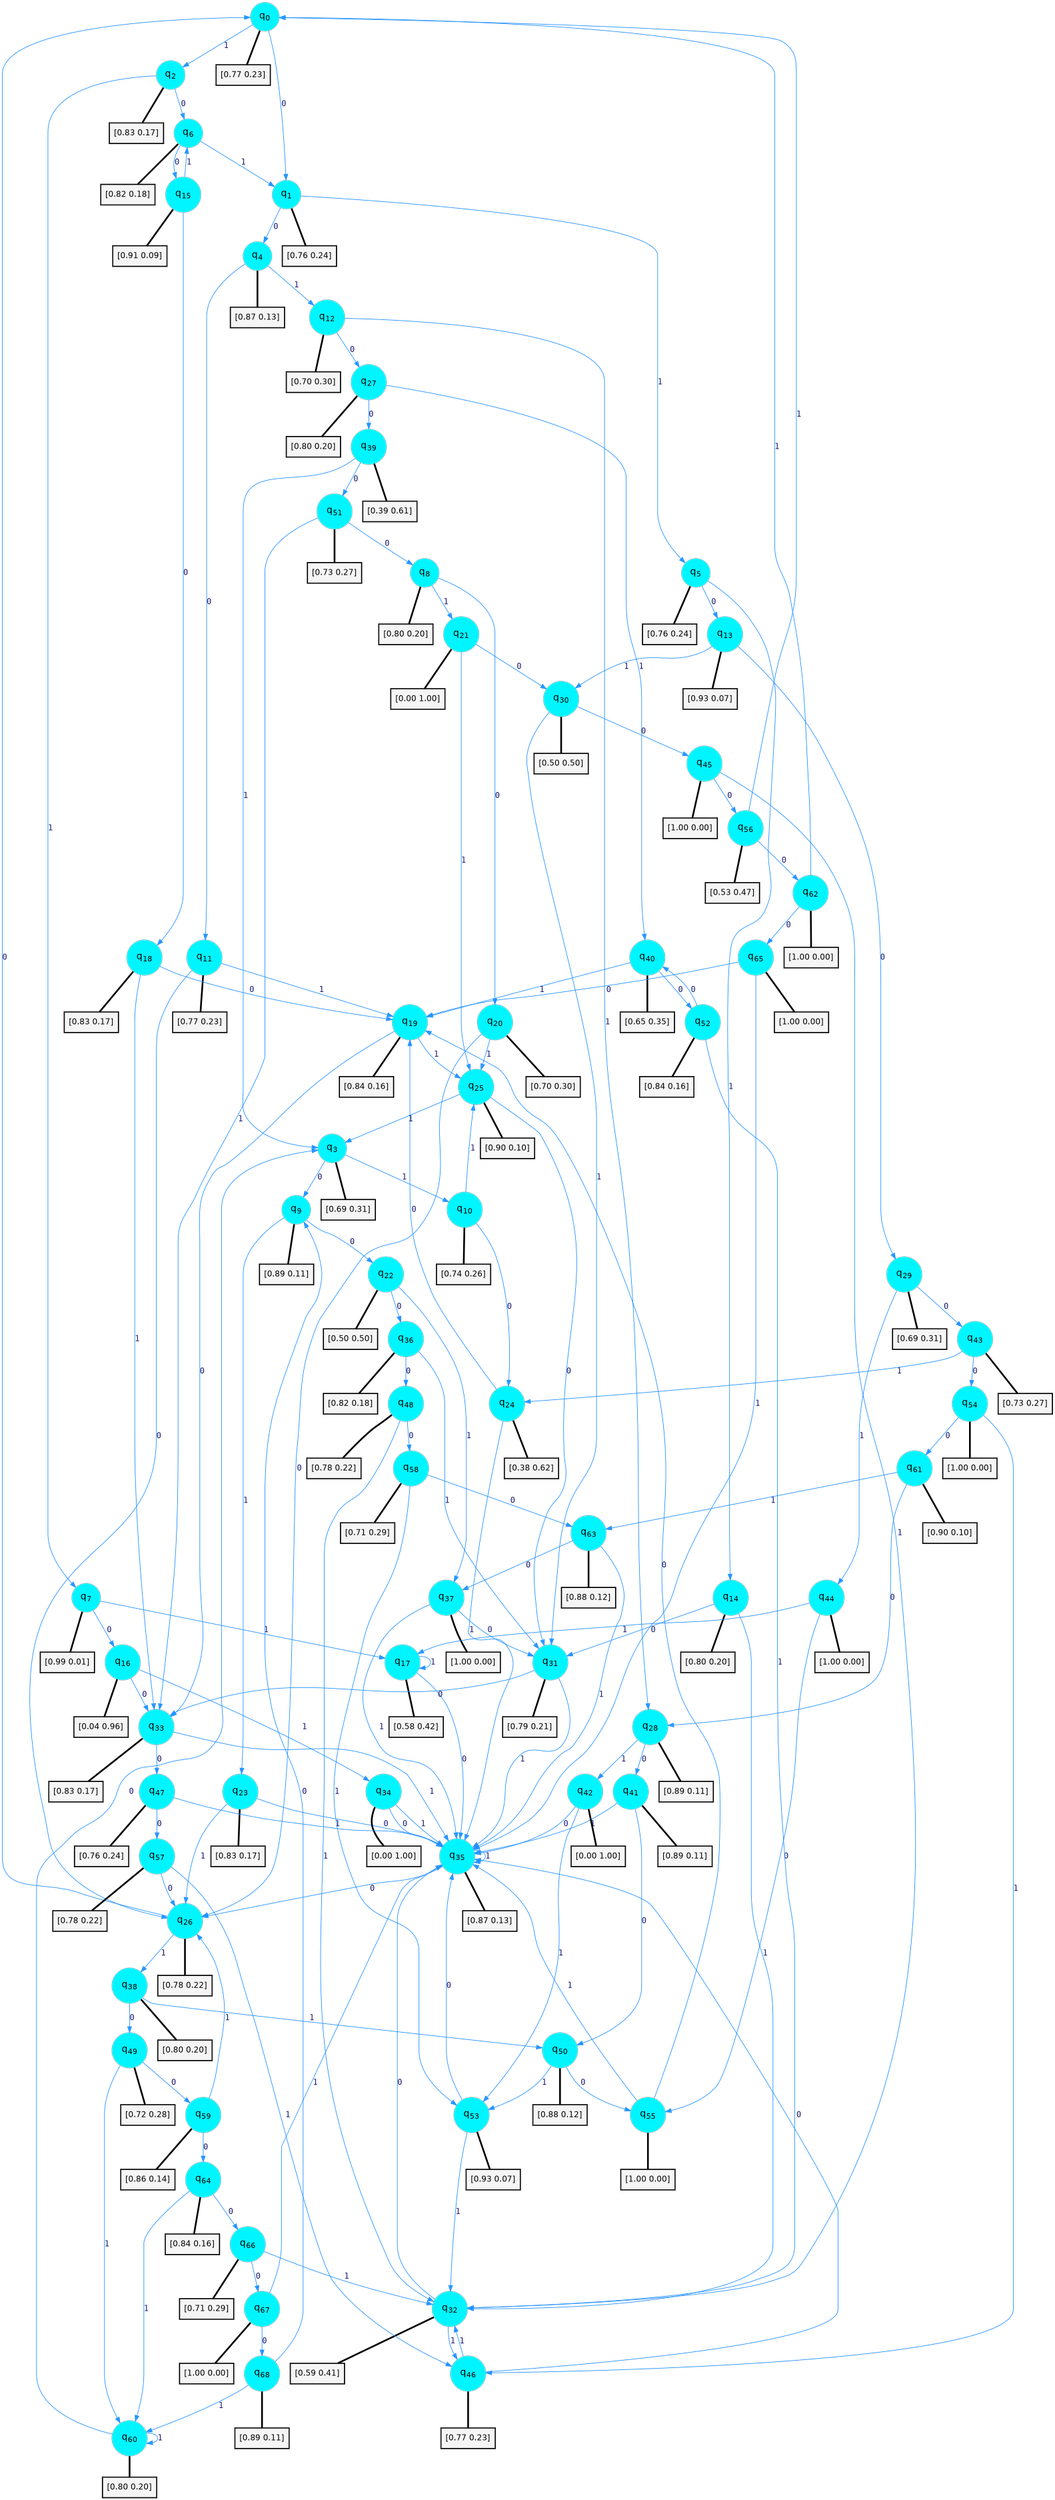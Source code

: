 digraph G {
graph [
bgcolor=transparent, dpi=300, rankdir=TD, size="40,25"];
node [
color=gray, fillcolor=turquoise1, fontcolor=black, fontname=Helvetica, fontsize=16, fontweight=bold, shape=circle, style=filled];
edge [
arrowsize=1, color=dodgerblue1, fontcolor=midnightblue, fontname=courier, fontweight=bold, penwidth=1, style=solid, weight=20];
0[label=<q<SUB>0</SUB>>];
1[label=<q<SUB>1</SUB>>];
2[label=<q<SUB>2</SUB>>];
3[label=<q<SUB>3</SUB>>];
4[label=<q<SUB>4</SUB>>];
5[label=<q<SUB>5</SUB>>];
6[label=<q<SUB>6</SUB>>];
7[label=<q<SUB>7</SUB>>];
8[label=<q<SUB>8</SUB>>];
9[label=<q<SUB>9</SUB>>];
10[label=<q<SUB>10</SUB>>];
11[label=<q<SUB>11</SUB>>];
12[label=<q<SUB>12</SUB>>];
13[label=<q<SUB>13</SUB>>];
14[label=<q<SUB>14</SUB>>];
15[label=<q<SUB>15</SUB>>];
16[label=<q<SUB>16</SUB>>];
17[label=<q<SUB>17</SUB>>];
18[label=<q<SUB>18</SUB>>];
19[label=<q<SUB>19</SUB>>];
20[label=<q<SUB>20</SUB>>];
21[label=<q<SUB>21</SUB>>];
22[label=<q<SUB>22</SUB>>];
23[label=<q<SUB>23</SUB>>];
24[label=<q<SUB>24</SUB>>];
25[label=<q<SUB>25</SUB>>];
26[label=<q<SUB>26</SUB>>];
27[label=<q<SUB>27</SUB>>];
28[label=<q<SUB>28</SUB>>];
29[label=<q<SUB>29</SUB>>];
30[label=<q<SUB>30</SUB>>];
31[label=<q<SUB>31</SUB>>];
32[label=<q<SUB>32</SUB>>];
33[label=<q<SUB>33</SUB>>];
34[label=<q<SUB>34</SUB>>];
35[label=<q<SUB>35</SUB>>];
36[label=<q<SUB>36</SUB>>];
37[label=<q<SUB>37</SUB>>];
38[label=<q<SUB>38</SUB>>];
39[label=<q<SUB>39</SUB>>];
40[label=<q<SUB>40</SUB>>];
41[label=<q<SUB>41</SUB>>];
42[label=<q<SUB>42</SUB>>];
43[label=<q<SUB>43</SUB>>];
44[label=<q<SUB>44</SUB>>];
45[label=<q<SUB>45</SUB>>];
46[label=<q<SUB>46</SUB>>];
47[label=<q<SUB>47</SUB>>];
48[label=<q<SUB>48</SUB>>];
49[label=<q<SUB>49</SUB>>];
50[label=<q<SUB>50</SUB>>];
51[label=<q<SUB>51</SUB>>];
52[label=<q<SUB>52</SUB>>];
53[label=<q<SUB>53</SUB>>];
54[label=<q<SUB>54</SUB>>];
55[label=<q<SUB>55</SUB>>];
56[label=<q<SUB>56</SUB>>];
57[label=<q<SUB>57</SUB>>];
58[label=<q<SUB>58</SUB>>];
59[label=<q<SUB>59</SUB>>];
60[label=<q<SUB>60</SUB>>];
61[label=<q<SUB>61</SUB>>];
62[label=<q<SUB>62</SUB>>];
63[label=<q<SUB>63</SUB>>];
64[label=<q<SUB>64</SUB>>];
65[label=<q<SUB>65</SUB>>];
66[label=<q<SUB>66</SUB>>];
67[label=<q<SUB>67</SUB>>];
68[label=<q<SUB>68</SUB>>];
69[label="[0.77 0.23]", shape=box,fontcolor=black, fontname=Helvetica, fontsize=14, penwidth=2, fillcolor=whitesmoke,color=black];
70[label="[0.76 0.24]", shape=box,fontcolor=black, fontname=Helvetica, fontsize=14, penwidth=2, fillcolor=whitesmoke,color=black];
71[label="[0.83 0.17]", shape=box,fontcolor=black, fontname=Helvetica, fontsize=14, penwidth=2, fillcolor=whitesmoke,color=black];
72[label="[0.69 0.31]", shape=box,fontcolor=black, fontname=Helvetica, fontsize=14, penwidth=2, fillcolor=whitesmoke,color=black];
73[label="[0.87 0.13]", shape=box,fontcolor=black, fontname=Helvetica, fontsize=14, penwidth=2, fillcolor=whitesmoke,color=black];
74[label="[0.76 0.24]", shape=box,fontcolor=black, fontname=Helvetica, fontsize=14, penwidth=2, fillcolor=whitesmoke,color=black];
75[label="[0.82 0.18]", shape=box,fontcolor=black, fontname=Helvetica, fontsize=14, penwidth=2, fillcolor=whitesmoke,color=black];
76[label="[0.99 0.01]", shape=box,fontcolor=black, fontname=Helvetica, fontsize=14, penwidth=2, fillcolor=whitesmoke,color=black];
77[label="[0.80 0.20]", shape=box,fontcolor=black, fontname=Helvetica, fontsize=14, penwidth=2, fillcolor=whitesmoke,color=black];
78[label="[0.89 0.11]", shape=box,fontcolor=black, fontname=Helvetica, fontsize=14, penwidth=2, fillcolor=whitesmoke,color=black];
79[label="[0.74 0.26]", shape=box,fontcolor=black, fontname=Helvetica, fontsize=14, penwidth=2, fillcolor=whitesmoke,color=black];
80[label="[0.77 0.23]", shape=box,fontcolor=black, fontname=Helvetica, fontsize=14, penwidth=2, fillcolor=whitesmoke,color=black];
81[label="[0.70 0.30]", shape=box,fontcolor=black, fontname=Helvetica, fontsize=14, penwidth=2, fillcolor=whitesmoke,color=black];
82[label="[0.93 0.07]", shape=box,fontcolor=black, fontname=Helvetica, fontsize=14, penwidth=2, fillcolor=whitesmoke,color=black];
83[label="[0.80 0.20]", shape=box,fontcolor=black, fontname=Helvetica, fontsize=14, penwidth=2, fillcolor=whitesmoke,color=black];
84[label="[0.91 0.09]", shape=box,fontcolor=black, fontname=Helvetica, fontsize=14, penwidth=2, fillcolor=whitesmoke,color=black];
85[label="[0.04 0.96]", shape=box,fontcolor=black, fontname=Helvetica, fontsize=14, penwidth=2, fillcolor=whitesmoke,color=black];
86[label="[0.58 0.42]", shape=box,fontcolor=black, fontname=Helvetica, fontsize=14, penwidth=2, fillcolor=whitesmoke,color=black];
87[label="[0.83 0.17]", shape=box,fontcolor=black, fontname=Helvetica, fontsize=14, penwidth=2, fillcolor=whitesmoke,color=black];
88[label="[0.84 0.16]", shape=box,fontcolor=black, fontname=Helvetica, fontsize=14, penwidth=2, fillcolor=whitesmoke,color=black];
89[label="[0.70 0.30]", shape=box,fontcolor=black, fontname=Helvetica, fontsize=14, penwidth=2, fillcolor=whitesmoke,color=black];
90[label="[0.00 1.00]", shape=box,fontcolor=black, fontname=Helvetica, fontsize=14, penwidth=2, fillcolor=whitesmoke,color=black];
91[label="[0.50 0.50]", shape=box,fontcolor=black, fontname=Helvetica, fontsize=14, penwidth=2, fillcolor=whitesmoke,color=black];
92[label="[0.83 0.17]", shape=box,fontcolor=black, fontname=Helvetica, fontsize=14, penwidth=2, fillcolor=whitesmoke,color=black];
93[label="[0.38 0.62]", shape=box,fontcolor=black, fontname=Helvetica, fontsize=14, penwidth=2, fillcolor=whitesmoke,color=black];
94[label="[0.90 0.10]", shape=box,fontcolor=black, fontname=Helvetica, fontsize=14, penwidth=2, fillcolor=whitesmoke,color=black];
95[label="[0.78 0.22]", shape=box,fontcolor=black, fontname=Helvetica, fontsize=14, penwidth=2, fillcolor=whitesmoke,color=black];
96[label="[0.80 0.20]", shape=box,fontcolor=black, fontname=Helvetica, fontsize=14, penwidth=2, fillcolor=whitesmoke,color=black];
97[label="[0.89 0.11]", shape=box,fontcolor=black, fontname=Helvetica, fontsize=14, penwidth=2, fillcolor=whitesmoke,color=black];
98[label="[0.69 0.31]", shape=box,fontcolor=black, fontname=Helvetica, fontsize=14, penwidth=2, fillcolor=whitesmoke,color=black];
99[label="[0.50 0.50]", shape=box,fontcolor=black, fontname=Helvetica, fontsize=14, penwidth=2, fillcolor=whitesmoke,color=black];
100[label="[0.79 0.21]", shape=box,fontcolor=black, fontname=Helvetica, fontsize=14, penwidth=2, fillcolor=whitesmoke,color=black];
101[label="[0.59 0.41]", shape=box,fontcolor=black, fontname=Helvetica, fontsize=14, penwidth=2, fillcolor=whitesmoke,color=black];
102[label="[0.83 0.17]", shape=box,fontcolor=black, fontname=Helvetica, fontsize=14, penwidth=2, fillcolor=whitesmoke,color=black];
103[label="[0.00 1.00]", shape=box,fontcolor=black, fontname=Helvetica, fontsize=14, penwidth=2, fillcolor=whitesmoke,color=black];
104[label="[0.87 0.13]", shape=box,fontcolor=black, fontname=Helvetica, fontsize=14, penwidth=2, fillcolor=whitesmoke,color=black];
105[label="[0.82 0.18]", shape=box,fontcolor=black, fontname=Helvetica, fontsize=14, penwidth=2, fillcolor=whitesmoke,color=black];
106[label="[1.00 0.00]", shape=box,fontcolor=black, fontname=Helvetica, fontsize=14, penwidth=2, fillcolor=whitesmoke,color=black];
107[label="[0.80 0.20]", shape=box,fontcolor=black, fontname=Helvetica, fontsize=14, penwidth=2, fillcolor=whitesmoke,color=black];
108[label="[0.39 0.61]", shape=box,fontcolor=black, fontname=Helvetica, fontsize=14, penwidth=2, fillcolor=whitesmoke,color=black];
109[label="[0.65 0.35]", shape=box,fontcolor=black, fontname=Helvetica, fontsize=14, penwidth=2, fillcolor=whitesmoke,color=black];
110[label="[0.89 0.11]", shape=box,fontcolor=black, fontname=Helvetica, fontsize=14, penwidth=2, fillcolor=whitesmoke,color=black];
111[label="[0.00 1.00]", shape=box,fontcolor=black, fontname=Helvetica, fontsize=14, penwidth=2, fillcolor=whitesmoke,color=black];
112[label="[0.73 0.27]", shape=box,fontcolor=black, fontname=Helvetica, fontsize=14, penwidth=2, fillcolor=whitesmoke,color=black];
113[label="[1.00 0.00]", shape=box,fontcolor=black, fontname=Helvetica, fontsize=14, penwidth=2, fillcolor=whitesmoke,color=black];
114[label="[1.00 0.00]", shape=box,fontcolor=black, fontname=Helvetica, fontsize=14, penwidth=2, fillcolor=whitesmoke,color=black];
115[label="[0.77 0.23]", shape=box,fontcolor=black, fontname=Helvetica, fontsize=14, penwidth=2, fillcolor=whitesmoke,color=black];
116[label="[0.76 0.24]", shape=box,fontcolor=black, fontname=Helvetica, fontsize=14, penwidth=2, fillcolor=whitesmoke,color=black];
117[label="[0.78 0.22]", shape=box,fontcolor=black, fontname=Helvetica, fontsize=14, penwidth=2, fillcolor=whitesmoke,color=black];
118[label="[0.72 0.28]", shape=box,fontcolor=black, fontname=Helvetica, fontsize=14, penwidth=2, fillcolor=whitesmoke,color=black];
119[label="[0.88 0.12]", shape=box,fontcolor=black, fontname=Helvetica, fontsize=14, penwidth=2, fillcolor=whitesmoke,color=black];
120[label="[0.73 0.27]", shape=box,fontcolor=black, fontname=Helvetica, fontsize=14, penwidth=2, fillcolor=whitesmoke,color=black];
121[label="[0.84 0.16]", shape=box,fontcolor=black, fontname=Helvetica, fontsize=14, penwidth=2, fillcolor=whitesmoke,color=black];
122[label="[0.93 0.07]", shape=box,fontcolor=black, fontname=Helvetica, fontsize=14, penwidth=2, fillcolor=whitesmoke,color=black];
123[label="[1.00 0.00]", shape=box,fontcolor=black, fontname=Helvetica, fontsize=14, penwidth=2, fillcolor=whitesmoke,color=black];
124[label="[1.00 0.00]", shape=box,fontcolor=black, fontname=Helvetica, fontsize=14, penwidth=2, fillcolor=whitesmoke,color=black];
125[label="[0.53 0.47]", shape=box,fontcolor=black, fontname=Helvetica, fontsize=14, penwidth=2, fillcolor=whitesmoke,color=black];
126[label="[0.78 0.22]", shape=box,fontcolor=black, fontname=Helvetica, fontsize=14, penwidth=2, fillcolor=whitesmoke,color=black];
127[label="[0.71 0.29]", shape=box,fontcolor=black, fontname=Helvetica, fontsize=14, penwidth=2, fillcolor=whitesmoke,color=black];
128[label="[0.86 0.14]", shape=box,fontcolor=black, fontname=Helvetica, fontsize=14, penwidth=2, fillcolor=whitesmoke,color=black];
129[label="[0.80 0.20]", shape=box,fontcolor=black, fontname=Helvetica, fontsize=14, penwidth=2, fillcolor=whitesmoke,color=black];
130[label="[0.90 0.10]", shape=box,fontcolor=black, fontname=Helvetica, fontsize=14, penwidth=2, fillcolor=whitesmoke,color=black];
131[label="[1.00 0.00]", shape=box,fontcolor=black, fontname=Helvetica, fontsize=14, penwidth=2, fillcolor=whitesmoke,color=black];
132[label="[0.88 0.12]", shape=box,fontcolor=black, fontname=Helvetica, fontsize=14, penwidth=2, fillcolor=whitesmoke,color=black];
133[label="[0.84 0.16]", shape=box,fontcolor=black, fontname=Helvetica, fontsize=14, penwidth=2, fillcolor=whitesmoke,color=black];
134[label="[1.00 0.00]", shape=box,fontcolor=black, fontname=Helvetica, fontsize=14, penwidth=2, fillcolor=whitesmoke,color=black];
135[label="[0.71 0.29]", shape=box,fontcolor=black, fontname=Helvetica, fontsize=14, penwidth=2, fillcolor=whitesmoke,color=black];
136[label="[1.00 0.00]", shape=box,fontcolor=black, fontname=Helvetica, fontsize=14, penwidth=2, fillcolor=whitesmoke,color=black];
137[label="[0.89 0.11]", shape=box,fontcolor=black, fontname=Helvetica, fontsize=14, penwidth=2, fillcolor=whitesmoke,color=black];
0->1 [label=0];
0->2 [label=1];
0->69 [arrowhead=none, penwidth=3,color=black];
1->4 [label=0];
1->5 [label=1];
1->70 [arrowhead=none, penwidth=3,color=black];
2->6 [label=0];
2->7 [label=1];
2->71 [arrowhead=none, penwidth=3,color=black];
3->9 [label=0];
3->10 [label=1];
3->72 [arrowhead=none, penwidth=3,color=black];
4->11 [label=0];
4->12 [label=1];
4->73 [arrowhead=none, penwidth=3,color=black];
5->13 [label=0];
5->14 [label=1];
5->74 [arrowhead=none, penwidth=3,color=black];
6->15 [label=0];
6->1 [label=1];
6->75 [arrowhead=none, penwidth=3,color=black];
7->16 [label=0];
7->17 [label=1];
7->76 [arrowhead=none, penwidth=3,color=black];
8->20 [label=0];
8->21 [label=1];
8->77 [arrowhead=none, penwidth=3,color=black];
9->22 [label=0];
9->23 [label=1];
9->78 [arrowhead=none, penwidth=3,color=black];
10->24 [label=0];
10->25 [label=1];
10->79 [arrowhead=none, penwidth=3,color=black];
11->26 [label=0];
11->19 [label=1];
11->80 [arrowhead=none, penwidth=3,color=black];
12->27 [label=0];
12->28 [label=1];
12->81 [arrowhead=none, penwidth=3,color=black];
13->29 [label=0];
13->30 [label=1];
13->82 [arrowhead=none, penwidth=3,color=black];
14->31 [label=0];
14->32 [label=1];
14->83 [arrowhead=none, penwidth=3,color=black];
15->18 [label=0];
15->6 [label=1];
15->84 [arrowhead=none, penwidth=3,color=black];
16->33 [label=0];
16->34 [label=1];
16->85 [arrowhead=none, penwidth=3,color=black];
17->35 [label=0];
17->17 [label=1];
17->86 [arrowhead=none, penwidth=3,color=black];
18->19 [label=0];
18->33 [label=1];
18->87 [arrowhead=none, penwidth=3,color=black];
19->33 [label=0];
19->25 [label=1];
19->88 [arrowhead=none, penwidth=3,color=black];
20->26 [label=0];
20->25 [label=1];
20->89 [arrowhead=none, penwidth=3,color=black];
21->30 [label=0];
21->25 [label=1];
21->90 [arrowhead=none, penwidth=3,color=black];
22->36 [label=0];
22->37 [label=1];
22->91 [arrowhead=none, penwidth=3,color=black];
23->35 [label=0];
23->26 [label=1];
23->92 [arrowhead=none, penwidth=3,color=black];
24->19 [label=0];
24->35 [label=1];
24->93 [arrowhead=none, penwidth=3,color=black];
25->31 [label=0];
25->3 [label=1];
25->94 [arrowhead=none, penwidth=3,color=black];
26->0 [label=0];
26->38 [label=1];
26->95 [arrowhead=none, penwidth=3,color=black];
27->39 [label=0];
27->40 [label=1];
27->96 [arrowhead=none, penwidth=3,color=black];
28->41 [label=0];
28->42 [label=1];
28->97 [arrowhead=none, penwidth=3,color=black];
29->43 [label=0];
29->44 [label=1];
29->98 [arrowhead=none, penwidth=3,color=black];
30->45 [label=0];
30->31 [label=1];
30->99 [arrowhead=none, penwidth=3,color=black];
31->33 [label=0];
31->35 [label=1];
31->100 [arrowhead=none, penwidth=3,color=black];
32->35 [label=0];
32->46 [label=1];
32->101 [arrowhead=none, penwidth=3,color=black];
33->47 [label=0];
33->35 [label=1];
33->102 [arrowhead=none, penwidth=3,color=black];
34->35 [label=0];
34->35 [label=1];
34->103 [arrowhead=none, penwidth=3,color=black];
35->26 [label=0];
35->35 [label=1];
35->104 [arrowhead=none, penwidth=3,color=black];
36->48 [label=0];
36->31 [label=1];
36->105 [arrowhead=none, penwidth=3,color=black];
37->31 [label=0];
37->35 [label=1];
37->106 [arrowhead=none, penwidth=3,color=black];
38->49 [label=0];
38->50 [label=1];
38->107 [arrowhead=none, penwidth=3,color=black];
39->51 [label=0];
39->3 [label=1];
39->108 [arrowhead=none, penwidth=3,color=black];
40->52 [label=0];
40->19 [label=1];
40->109 [arrowhead=none, penwidth=3,color=black];
41->50 [label=0];
41->35 [label=1];
41->110 [arrowhead=none, penwidth=3,color=black];
42->35 [label=0];
42->53 [label=1];
42->111 [arrowhead=none, penwidth=3,color=black];
43->54 [label=0];
43->24 [label=1];
43->112 [arrowhead=none, penwidth=3,color=black];
44->55 [label=0];
44->17 [label=1];
44->113 [arrowhead=none, penwidth=3,color=black];
45->56 [label=0];
45->32 [label=1];
45->114 [arrowhead=none, penwidth=3,color=black];
46->35 [label=0];
46->32 [label=1];
46->115 [arrowhead=none, penwidth=3,color=black];
47->57 [label=0];
47->35 [label=1];
47->116 [arrowhead=none, penwidth=3,color=black];
48->58 [label=0];
48->32 [label=1];
48->117 [arrowhead=none, penwidth=3,color=black];
49->59 [label=0];
49->60 [label=1];
49->118 [arrowhead=none, penwidth=3,color=black];
50->55 [label=0];
50->53 [label=1];
50->119 [arrowhead=none, penwidth=3,color=black];
51->8 [label=0];
51->33 [label=1];
51->120 [arrowhead=none, penwidth=3,color=black];
52->40 [label=0];
52->32 [label=1];
52->121 [arrowhead=none, penwidth=3,color=black];
53->35 [label=0];
53->32 [label=1];
53->122 [arrowhead=none, penwidth=3,color=black];
54->61 [label=0];
54->46 [label=1];
54->123 [arrowhead=none, penwidth=3,color=black];
55->19 [label=0];
55->35 [label=1];
55->124 [arrowhead=none, penwidth=3,color=black];
56->62 [label=0];
56->0 [label=1];
56->125 [arrowhead=none, penwidth=3,color=black];
57->26 [label=0];
57->46 [label=1];
57->126 [arrowhead=none, penwidth=3,color=black];
58->63 [label=0];
58->53 [label=1];
58->127 [arrowhead=none, penwidth=3,color=black];
59->64 [label=0];
59->26 [label=1];
59->128 [arrowhead=none, penwidth=3,color=black];
60->3 [label=0];
60->60 [label=1];
60->129 [arrowhead=none, penwidth=3,color=black];
61->28 [label=0];
61->63 [label=1];
61->130 [arrowhead=none, penwidth=3,color=black];
62->65 [label=0];
62->0 [label=1];
62->131 [arrowhead=none, penwidth=3,color=black];
63->37 [label=0];
63->35 [label=1];
63->132 [arrowhead=none, penwidth=3,color=black];
64->66 [label=0];
64->60 [label=1];
64->133 [arrowhead=none, penwidth=3,color=black];
65->19 [label=0];
65->35 [label=1];
65->134 [arrowhead=none, penwidth=3,color=black];
66->67 [label=0];
66->32 [label=1];
66->135 [arrowhead=none, penwidth=3,color=black];
67->68 [label=0];
67->35 [label=1];
67->136 [arrowhead=none, penwidth=3,color=black];
68->9 [label=0];
68->60 [label=1];
68->137 [arrowhead=none, penwidth=3,color=black];
}
